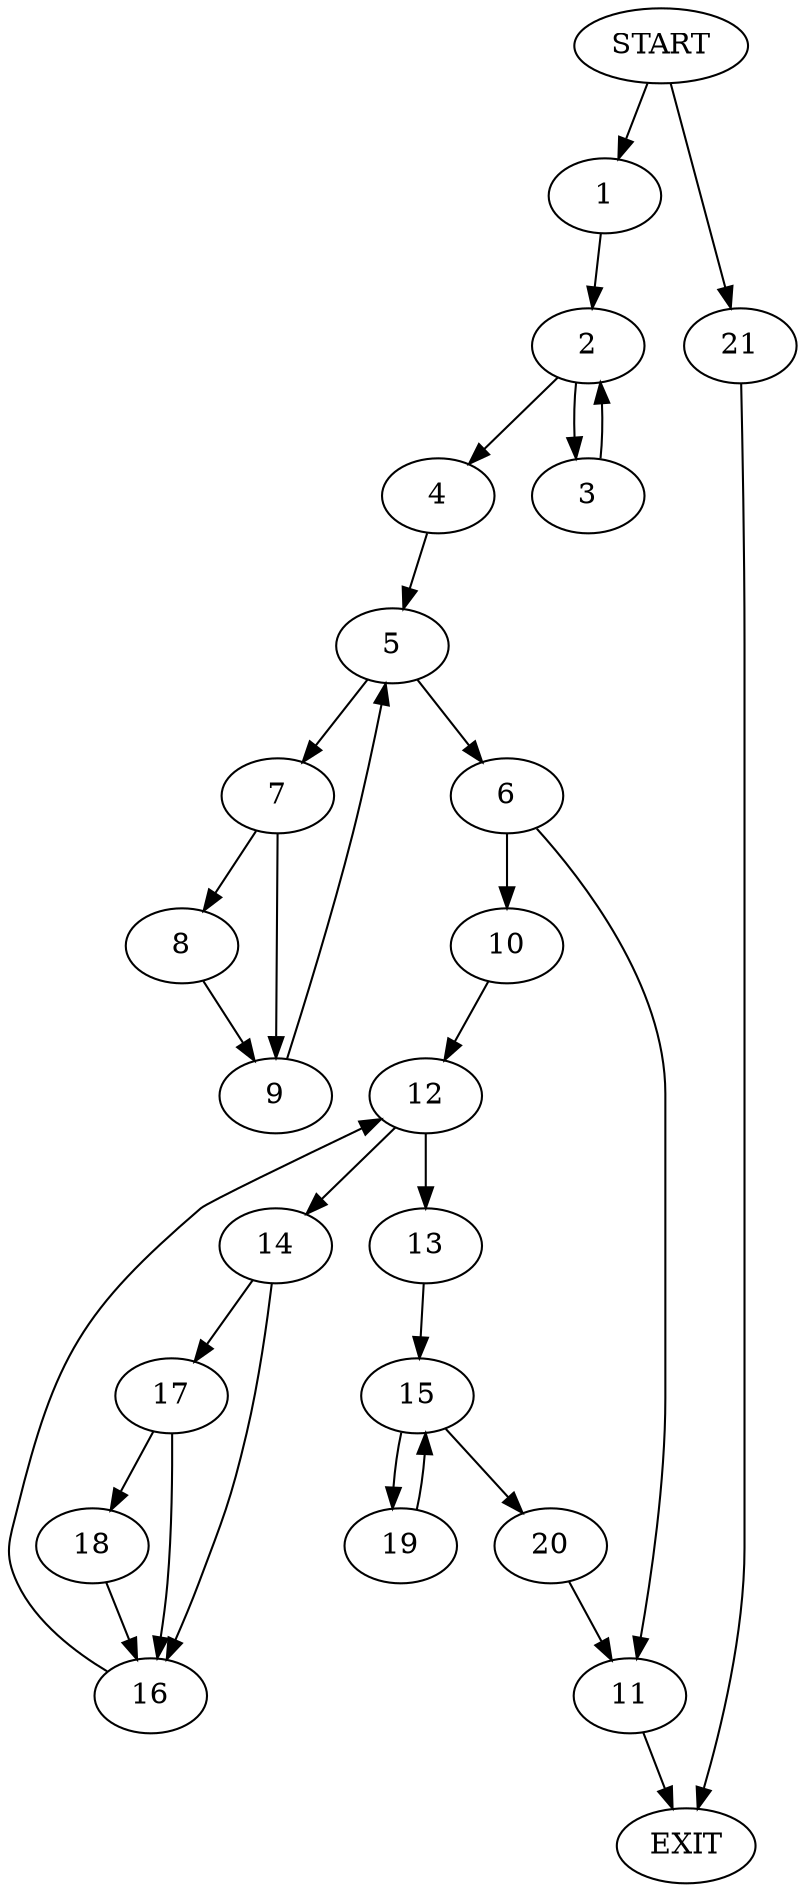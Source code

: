 digraph {
0 [label="START"]
22 [label="EXIT"]
0 -> 1
1 -> 2
2 -> 3
2 -> 4
3 -> 2
4 -> 5
5 -> 6
5 -> 7
7 -> 8
7 -> 9
6 -> 10
6 -> 11
9 -> 5
8 -> 9
10 -> 12
11 -> 22
12 -> 13
12 -> 14
13 -> 15
14 -> 16
14 -> 17
17 -> 16
17 -> 18
16 -> 12
18 -> 16
15 -> 19
15 -> 20
19 -> 15
20 -> 11
0 -> 21
21 -> 22
}
